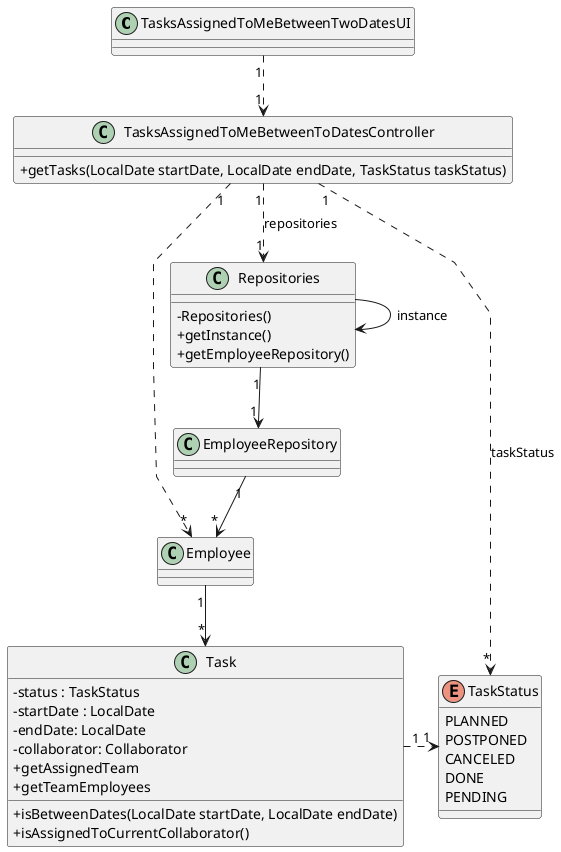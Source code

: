 @startuml
skinparam packageStyle rectangle
skinparam shadowing false
skinparam linetype polyline
skinparam classAttributeIconSize 0


class TasksAssignedToMeBetweenTwoDatesUI {

}


class TasksAssignedToMeBetweenToDatesController {


    +getTasks(LocalDate startDate, LocalDate endDate, TaskStatus taskStatus)

}

class Repositories {
    -Repositories()
    +getInstance()
    +getEmployeeRepository()
}

class EmployeeRepository {

}

class Task {
    -status : TaskStatus
    -startDate : LocalDate
    -endDate: LocalDate
    -collaborator: Collaborator
    +getAssignedTeam
    +getTeamEmployees
    +isBetweenDates(LocalDate startDate, LocalDate endDate)
    +isAssignedToCurrentCollaborator()
}

enum TaskStatus {
    PLANNED
    POSTPONED
    CANCELED
    DONE
    PENDING
}

class Employee {
}

TasksAssignedToMeBetweenTwoDatesUI "1" ..> "1" TasksAssignedToMeBetweenToDatesController
TasksAssignedToMeBetweenToDatesController "1" ..> "1" Repositories: repositories

TasksAssignedToMeBetweenToDatesController "1" .> "*" Employee
TasksAssignedToMeBetweenToDatesController "1" .> "*" TaskStatus: taskStatus
Repositories --> Repositories: instance
Repositories "1" --> "1" EmployeeRepository
EmployeeRepository "1" --> "*" Employee
Employee "1" --> "*" Task
Task "1" .> "1" TaskStatus


@enduml